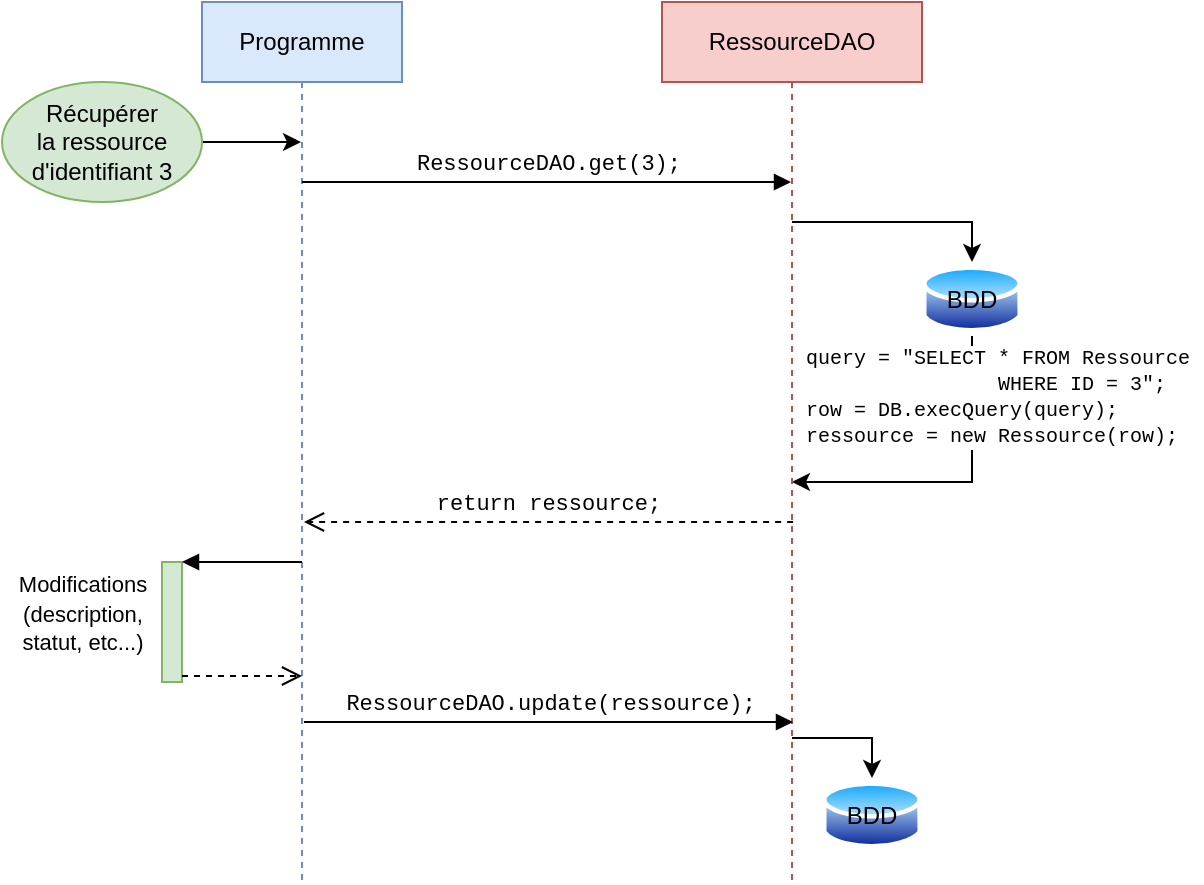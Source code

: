 <mxfile version="16.1.0" type="device"><diagram id="HkXPoByxefNIDelngmjc" name="Page-1"><mxGraphModel dx="981" dy="530" grid="1" gridSize="10" guides="1" tooltips="1" connect="1" arrows="1" fold="1" page="1" pageScale="1" pageWidth="827" pageHeight="1169" math="0" shadow="0"><root><mxCell id="0"/><mxCell id="1" parent="0"/><mxCell id="ETCh3rlSaLURGsj6YImq-18" style="edgeStyle=orthogonalEdgeStyle;rounded=0;orthogonalLoop=1;jettySize=auto;html=1;startArrow=none;" edge="1" parent="1" source="ETCh3rlSaLURGsj6YImq-16" target="ETCh3rlSaLURGsj6YImq-10"><mxGeometry relative="1" as="geometry"><Array as="points"><mxPoint x="625" y="400"/></Array></mxGeometry></mxCell><mxCell id="ETCh3rlSaLURGsj6YImq-9" value="Programme" style="shape=umlLifeline;perimeter=lifelinePerimeter;whiteSpace=wrap;html=1;container=1;collapsible=0;recursiveResize=0;outlineConnect=0;fillColor=#dae8fc;strokeColor=#6c8ebf;" vertex="1" parent="1"><mxGeometry x="240" y="160" width="100" height="440" as="geometry"/></mxCell><mxCell id="ETCh3rlSaLURGsj6YImq-10" value="RessourceDAO" style="shape=umlLifeline;perimeter=lifelinePerimeter;whiteSpace=wrap;html=1;container=1;collapsible=0;recursiveResize=0;outlineConnect=0;fillColor=#f8cecc;strokeColor=#b85450;" vertex="1" parent="1"><mxGeometry x="470" y="160" width="130" height="440" as="geometry"/></mxCell><mxCell id="ETCh3rlSaLURGsj6YImq-40" value="&lt;font face=&quot;Courier New&quot;&gt;return ressource;&lt;/font&gt;" style="html=1;verticalAlign=bottom;endArrow=open;dashed=1;endSize=8;rounded=0;" edge="1" parent="ETCh3rlSaLURGsj6YImq-10"><mxGeometry relative="1" as="geometry"><mxPoint x="65.57" y="260" as="sourcePoint"/><mxPoint x="-179.001" y="260" as="targetPoint"/><Array as="points"><mxPoint x="-8.74" y="260"/><mxPoint x="-28.74" y="260"/><mxPoint x="-68.74" y="260"/><mxPoint x="-158.74" y="260"/></Array></mxGeometry></mxCell><mxCell id="ETCh3rlSaLURGsj6YImq-42" style="edgeStyle=orthogonalEdgeStyle;rounded=0;orthogonalLoop=1;jettySize=auto;html=1;fontFamily=Helvetica;fontSize=10;startArrow=classic;startFill=1;endArrow=none;endFill=0;" edge="1" parent="ETCh3rlSaLURGsj6YImq-10" source="ETCh3rlSaLURGsj6YImq-34" target="ETCh3rlSaLURGsj6YImq-10"><mxGeometry relative="1" as="geometry"/></mxCell><mxCell id="ETCh3rlSaLURGsj6YImq-34" value="" style="aspect=fixed;perimeter=ellipsePerimeter;html=1;align=center;shadow=0;dashed=0;spacingTop=3;image;image=img/lib/active_directory/database.svg;" vertex="1" parent="ETCh3rlSaLURGsj6YImq-10"><mxGeometry x="80" y="388" width="50" height="37" as="geometry"/></mxCell><mxCell id="ETCh3rlSaLURGsj6YImq-36" value="BDD" style="text;html=1;strokeColor=none;fillColor=none;align=center;verticalAlign=middle;whiteSpace=wrap;rounded=0;" vertex="1" parent="ETCh3rlSaLURGsj6YImq-10"><mxGeometry x="85" y="391.5" width="40" height="30" as="geometry"/></mxCell><mxCell id="ETCh3rlSaLURGsj6YImq-11" value="&lt;font face=&quot;Courier New&quot;&gt;RessourceDAO.get(3);&lt;/font&gt;" style="html=1;verticalAlign=bottom;endArrow=block;rounded=0;" edge="1" parent="1" source="ETCh3rlSaLURGsj6YImq-9" target="ETCh3rlSaLURGsj6YImq-10"><mxGeometry width="80" relative="1" as="geometry"><mxPoint x="370" y="390" as="sourcePoint"/><mxPoint x="450" y="390" as="targetPoint"/><Array as="points"><mxPoint x="400" y="250"/></Array></mxGeometry></mxCell><mxCell id="ETCh3rlSaLURGsj6YImq-14" style="edgeStyle=orthogonalEdgeStyle;rounded=0;orthogonalLoop=1;jettySize=auto;html=1;" edge="1" parent="1" source="ETCh3rlSaLURGsj6YImq-13" target="ETCh3rlSaLURGsj6YImq-9"><mxGeometry relative="1" as="geometry"><Array as="points"><mxPoint x="260" y="240"/><mxPoint x="260" y="240"/></Array></mxGeometry></mxCell><mxCell id="ETCh3rlSaLURGsj6YImq-13" value="&lt;div&gt;Récupérer&lt;/div&gt;&lt;div&gt;la ressource&lt;/div&gt;&lt;div&gt;d'identifiant 3&lt;/div&gt;" style="ellipse;whiteSpace=wrap;html=1;fillColor=#d5e8d4;strokeColor=#82b366;" vertex="1" parent="1"><mxGeometry x="140" y="200" width="100" height="60" as="geometry"/></mxCell><mxCell id="ETCh3rlSaLURGsj6YImq-16" value="" style="aspect=fixed;perimeter=ellipsePerimeter;html=1;align=center;shadow=0;dashed=0;spacingTop=3;image;image=img/lib/active_directory/database.svg;" vertex="1" parent="1"><mxGeometry x="600" y="290" width="50" height="37" as="geometry"/></mxCell><mxCell id="ETCh3rlSaLURGsj6YImq-17" style="edgeStyle=orthogonalEdgeStyle;rounded=0;orthogonalLoop=1;jettySize=auto;html=1;endArrow=none;endFill=0;startArrow=classic;startFill=1;" edge="1" parent="1" source="ETCh3rlSaLURGsj6YImq-16" target="ETCh3rlSaLURGsj6YImq-10"><mxGeometry relative="1" as="geometry"><Array as="points"><mxPoint x="625" y="270"/></Array></mxGeometry></mxCell><mxCell id="ETCh3rlSaLURGsj6YImq-25" value="" style="html=1;points=[];perimeter=orthogonalPerimeter;labelBackgroundColor=default;fontFamily=Courier New;fillColor=#d5e8d4;strokeColor=#82b366;" vertex="1" parent="1"><mxGeometry x="220" y="440" width="10" height="60" as="geometry"/></mxCell><mxCell id="ETCh3rlSaLURGsj6YImq-26" value="&lt;div&gt;&lt;font face=&quot;Helvetica&quot;&gt;Modifications&lt;/font&gt;&lt;/div&gt;&lt;div&gt;&lt;font face=&quot;Helvetica&quot;&gt;(description,&lt;/font&gt;&lt;/div&gt;&lt;div&gt;&lt;font face=&quot;Helvetica&quot;&gt;statut, etc...)&lt;/font&gt;&lt;/div&gt;" style="html=1;verticalAlign=bottom;endArrow=block;entryX=1;entryY=0;rounded=0;fontFamily=Courier New;" edge="1" target="ETCh3rlSaLURGsj6YImq-25" parent="1"><mxGeometry x="1" y="71" relative="1" as="geometry"><mxPoint x="290" y="440" as="sourcePoint"/><mxPoint x="-50" y="-21" as="offset"/></mxGeometry></mxCell><mxCell id="ETCh3rlSaLURGsj6YImq-27" value="" style="html=1;verticalAlign=bottom;endArrow=open;dashed=1;endSize=8;exitX=1;exitY=0.95;rounded=0;fontFamily=Courier New;" edge="1" source="ETCh3rlSaLURGsj6YImq-25" parent="1"><mxGeometry x="-1" y="-33" relative="1" as="geometry"><mxPoint x="290" y="497" as="targetPoint"/><mxPoint as="offset"/></mxGeometry></mxCell><mxCell id="ETCh3rlSaLURGsj6YImq-23" value="&lt;div style=&quot;font-size: 10px&quot;&gt;&lt;font style=&quot;font-size: 10px&quot; face=&quot;Courier New&quot;&gt;query = &quot;SELECT * FROM Ressource&lt;/font&gt;&lt;/div&gt;&lt;div style=&quot;font-size: 10px&quot;&gt;&lt;font style=&quot;font-size: 10px&quot; face=&quot;Courier New&quot;&gt;&lt;span style=&quot;white-space: pre&quot;&gt;&#9;&lt;/span&gt;&lt;span style=&quot;white-space: pre&quot;&gt;&#9;&lt;/span&gt;WHERE ID = 3&quot;;&lt;/font&gt;&lt;/div&gt;&lt;div style=&quot;font-size: 10px&quot;&gt;&lt;font style=&quot;font-size: 10px&quot; face=&quot;Courier New&quot;&gt;row = DB.execQuery(query);&lt;br&gt;&lt;/font&gt;&lt;/div&gt;&lt;div style=&quot;font-size: 10px&quot;&gt;&lt;font style=&quot;font-size: 10px&quot; face=&quot;Courier New&quot;&gt;ressource = new Ressource(row);&lt;br&gt;&lt;/font&gt;&lt;/div&gt;" style="text;html=1;strokeColor=none;fillColor=none;align=left;verticalAlign=middle;whiteSpace=wrap;rounded=0;labelBackgroundColor=default;" vertex="1" parent="1"><mxGeometry x="540" y="327" width="200" height="60" as="geometry"/></mxCell><mxCell id="ETCh3rlSaLURGsj6YImq-20" value="BDD" style="text;html=1;strokeColor=none;fillColor=none;align=center;verticalAlign=middle;whiteSpace=wrap;rounded=0;" vertex="1" parent="1"><mxGeometry x="605" y="293.5" width="40" height="30" as="geometry"/></mxCell><mxCell id="ETCh3rlSaLURGsj6YImq-41" value="&lt;font face=&quot;Courier New&quot;&gt;RessourceDAO.update(ressource);&lt;/font&gt;" style="html=1;verticalAlign=bottom;endArrow=block;rounded=0;" edge="1" parent="1"><mxGeometry width="80" relative="1" as="geometry"><mxPoint x="291.0" y="520" as="sourcePoint"/><mxPoint x="535.5" y="520" as="targetPoint"/><Array as="points"><mxPoint x="401.19" y="520"/></Array></mxGeometry></mxCell></root></mxGraphModel></diagram></mxfile>